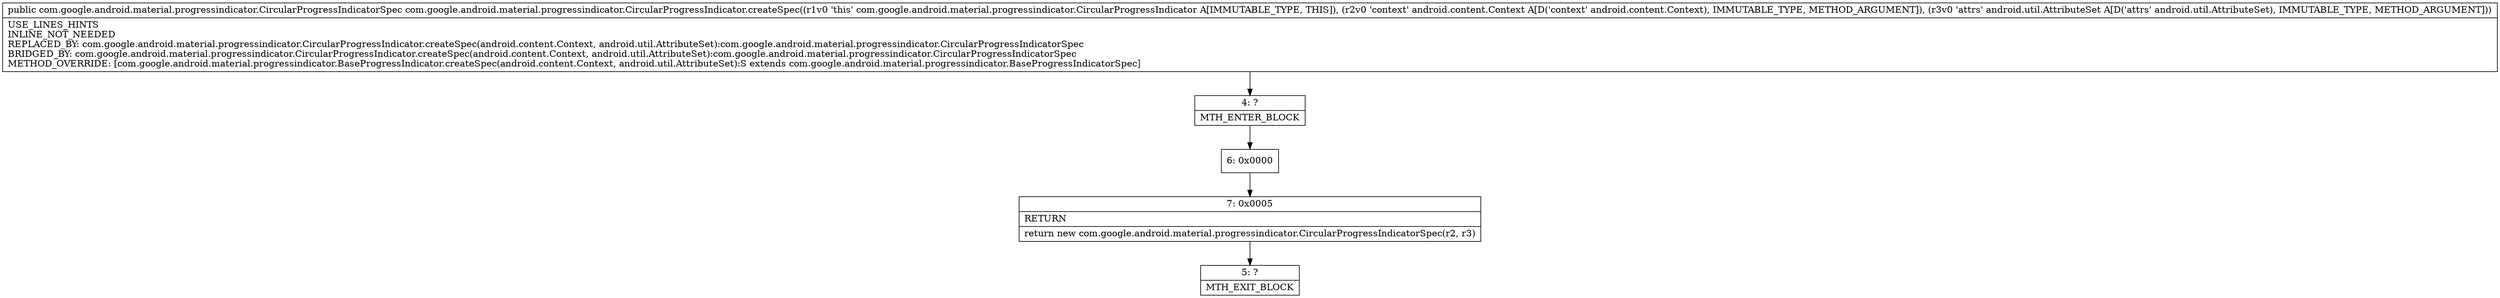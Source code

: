 digraph "CFG forcom.google.android.material.progressindicator.CircularProgressIndicator.createSpec(Landroid\/content\/Context;Landroid\/util\/AttributeSet;)Lcom\/google\/android\/material\/progressindicator\/CircularProgressIndicatorSpec;" {
Node_4 [shape=record,label="{4\:\ ?|MTH_ENTER_BLOCK\l}"];
Node_6 [shape=record,label="{6\:\ 0x0000}"];
Node_7 [shape=record,label="{7\:\ 0x0005|RETURN\l|return new com.google.android.material.progressindicator.CircularProgressIndicatorSpec(r2, r3)\l}"];
Node_5 [shape=record,label="{5\:\ ?|MTH_EXIT_BLOCK\l}"];
MethodNode[shape=record,label="{public com.google.android.material.progressindicator.CircularProgressIndicatorSpec com.google.android.material.progressindicator.CircularProgressIndicator.createSpec((r1v0 'this' com.google.android.material.progressindicator.CircularProgressIndicator A[IMMUTABLE_TYPE, THIS]), (r2v0 'context' android.content.Context A[D('context' android.content.Context), IMMUTABLE_TYPE, METHOD_ARGUMENT]), (r3v0 'attrs' android.util.AttributeSet A[D('attrs' android.util.AttributeSet), IMMUTABLE_TYPE, METHOD_ARGUMENT]))  | USE_LINES_HINTS\lINLINE_NOT_NEEDED\lREPLACED_BY: com.google.android.material.progressindicator.CircularProgressIndicator.createSpec(android.content.Context, android.util.AttributeSet):com.google.android.material.progressindicator.CircularProgressIndicatorSpec\lBRIDGED_BY: com.google.android.material.progressindicator.CircularProgressIndicator.createSpec(android.content.Context, android.util.AttributeSet):com.google.android.material.progressindicator.CircularProgressIndicatorSpec\lMETHOD_OVERRIDE: [com.google.android.material.progressindicator.BaseProgressIndicator.createSpec(android.content.Context, android.util.AttributeSet):S extends com.google.android.material.progressindicator.BaseProgressIndicatorSpec]\l}"];
MethodNode -> Node_4;Node_4 -> Node_6;
Node_6 -> Node_7;
Node_7 -> Node_5;
}

